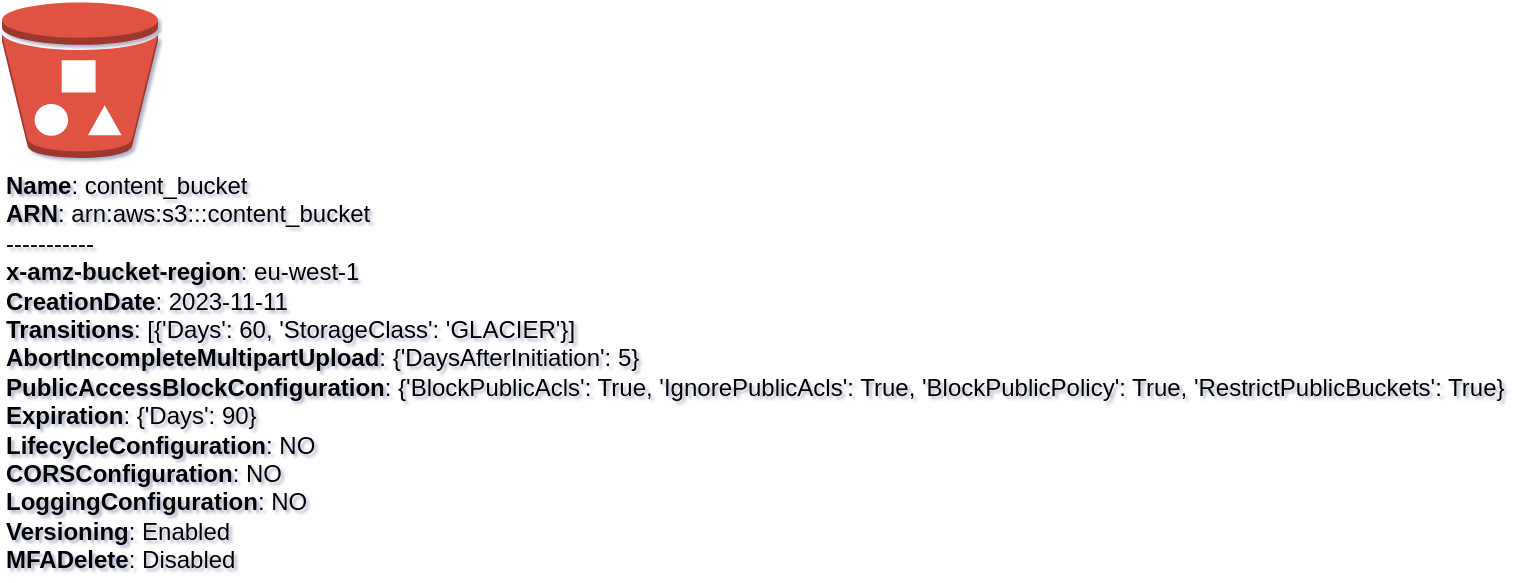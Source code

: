 <mxfile type="MultiCloud"><diagram id="diagram_1" name="AWS components"><mxGraphModel dx="1015" dy="661" grid="1" gridSize="10" guides="1" tooltips="1" connect="1" arrows="1" fold="1" page="1" pageScale="1" pageWidth="850" pageHeight="1100" math="0" shadow="1"><root><mxCell id="0" /><mxCell id="1" parent="0" /><mxCell id="vertex:s3:arn:aws:s3:::content_bucket" value="&lt;b&gt;Name&lt;/b&gt;: content_bucket&lt;BR&gt;&lt;b&gt;ARN&lt;/b&gt;: arn:aws:s3:::content_bucket&lt;BR&gt;-----------&lt;BR&gt;&lt;b&gt;x-amz-bucket-region&lt;/b&gt;: eu-west-1&lt;BR&gt;&lt;b&gt;CreationDate&lt;/b&gt;: 2023-11-11&lt;BR&gt;&lt;b&gt;Transitions&lt;/b&gt;: [{'Days': 60, 'StorageClass': 'GLACIER'}]&lt;BR&gt;&lt;b&gt;AbortIncompleteMultipartUpload&lt;/b&gt;: {'DaysAfterInitiation': 5}&lt;BR&gt;&lt;b&gt;PublicAccessBlockConfiguration&lt;/b&gt;: {'BlockPublicAcls': True, 'IgnorePublicAcls': True, 'BlockPublicPolicy': True, 'RestrictPublicBuckets': True}&lt;BR&gt;&lt;b&gt;Expiration&lt;/b&gt;: {'Days': 90}&lt;BR&gt;&lt;b&gt;LifecycleConfiguration&lt;/b&gt;: NO&lt;BR&gt;&lt;b&gt;CORSConfiguration&lt;/b&gt;: NO&lt;BR&gt;&lt;b&gt;LoggingConfiguration&lt;/b&gt;: NO&lt;BR&gt;&lt;b&gt;Versioning&lt;/b&gt;: Enabled&lt;BR&gt;&lt;b&gt;MFADelete&lt;/b&gt;: Disabled" style="outlineConnect=0;dashed=0;verticalLabelPosition=bottom;verticalAlign=top;align=left;html=1;shape=mxgraph.aws3.bucket_with_objects;fillColor=#E05243;gradientColor=none;" parent="1" vertex="1"><mxGeometry width="78" height="78" as="geometry" /></mxCell></root></mxGraphModel></diagram></mxfile>